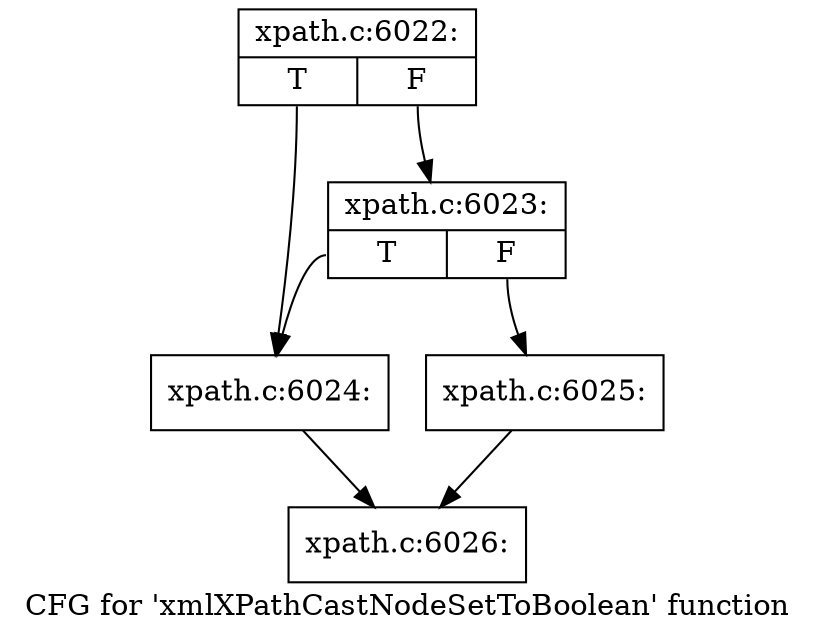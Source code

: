 digraph "CFG for 'xmlXPathCastNodeSetToBoolean' function" {
	label="CFG for 'xmlXPathCastNodeSetToBoolean' function";

	Node0x48f2830 [shape=record,label="{xpath.c:6022:|{<s0>T|<s1>F}}"];
	Node0x48f2830:s0 -> Node0x48f3b10;
	Node0x48f2830:s1 -> Node0x48f3f70;
	Node0x48f3f70 [shape=record,label="{xpath.c:6023:|{<s0>T|<s1>F}}"];
	Node0x48f3f70:s0 -> Node0x48f3b10;
	Node0x48f3f70:s1 -> Node0x48f3f20;
	Node0x48f3b10 [shape=record,label="{xpath.c:6024:}"];
	Node0x48f3b10 -> Node0x48f4380;
	Node0x48f3f20 [shape=record,label="{xpath.c:6025:}"];
	Node0x48f3f20 -> Node0x48f4380;
	Node0x48f4380 [shape=record,label="{xpath.c:6026:}"];
}
